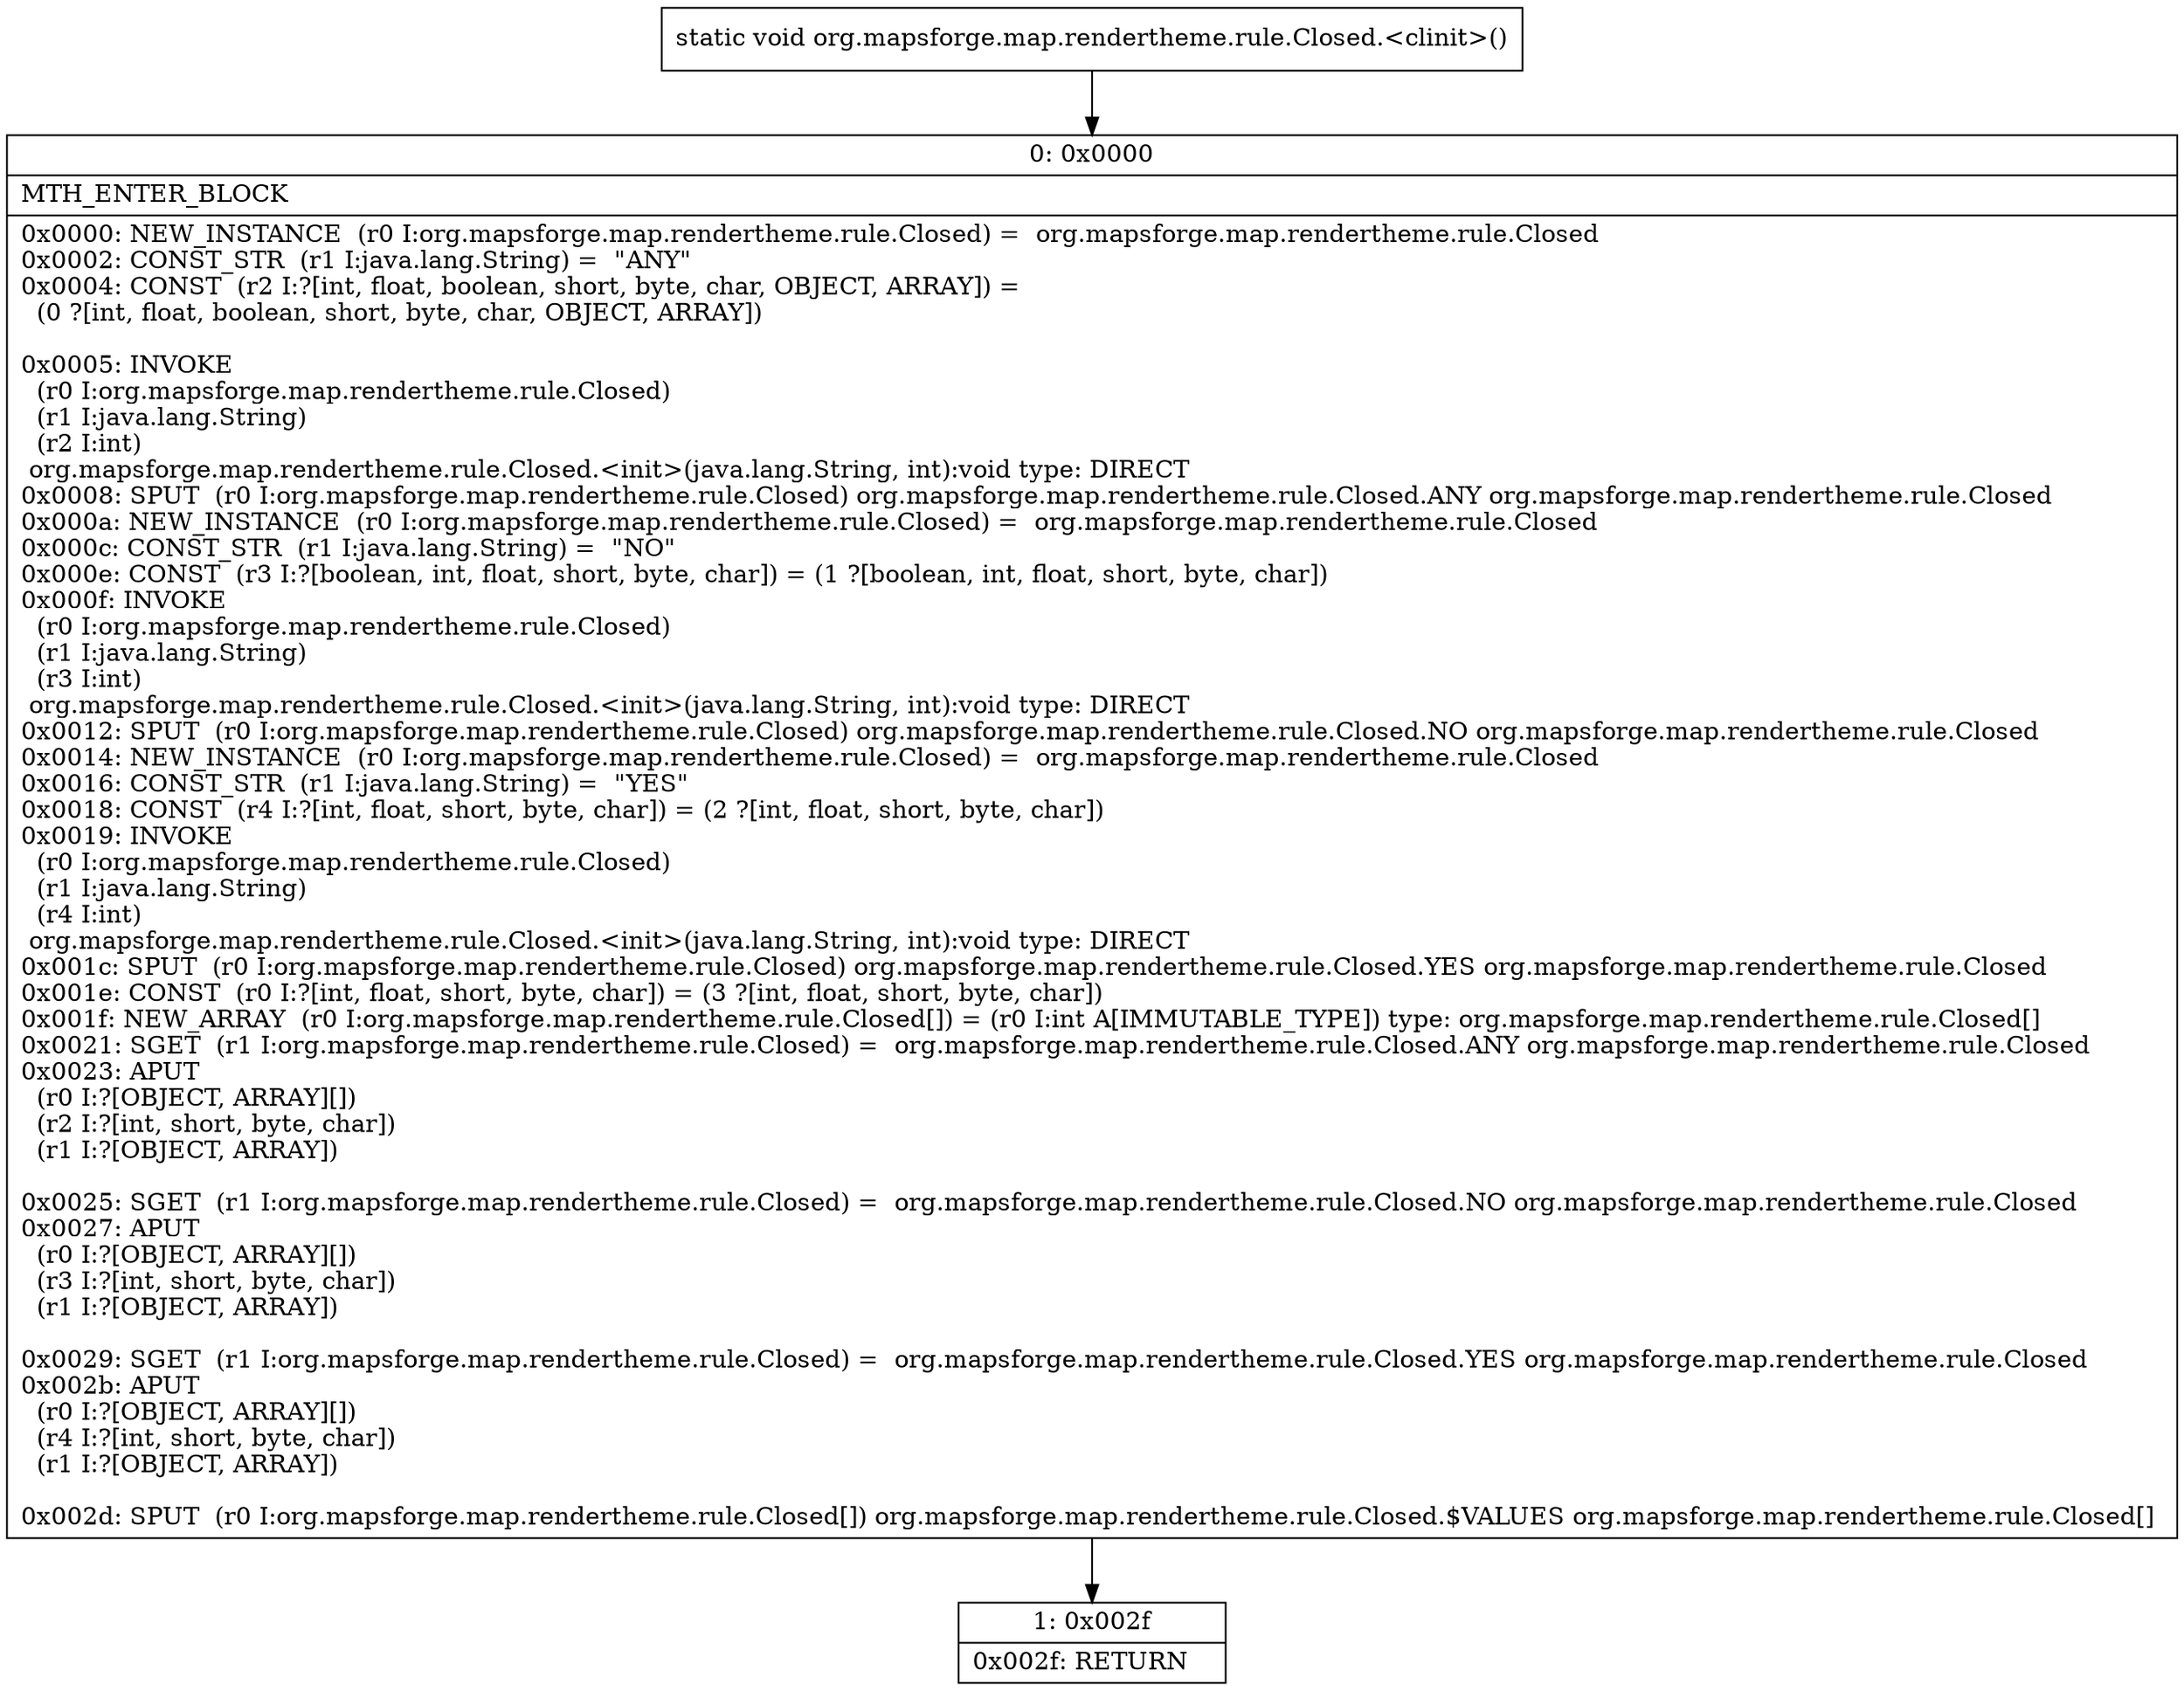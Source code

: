 digraph "CFG fororg.mapsforge.map.rendertheme.rule.Closed.\<clinit\>()V" {
Node_0 [shape=record,label="{0\:\ 0x0000|MTH_ENTER_BLOCK\l|0x0000: NEW_INSTANCE  (r0 I:org.mapsforge.map.rendertheme.rule.Closed) =  org.mapsforge.map.rendertheme.rule.Closed \l0x0002: CONST_STR  (r1 I:java.lang.String) =  \"ANY\" \l0x0004: CONST  (r2 I:?[int, float, boolean, short, byte, char, OBJECT, ARRAY]) = \l  (0 ?[int, float, boolean, short, byte, char, OBJECT, ARRAY])\l \l0x0005: INVOKE  \l  (r0 I:org.mapsforge.map.rendertheme.rule.Closed)\l  (r1 I:java.lang.String)\l  (r2 I:int)\l org.mapsforge.map.rendertheme.rule.Closed.\<init\>(java.lang.String, int):void type: DIRECT \l0x0008: SPUT  (r0 I:org.mapsforge.map.rendertheme.rule.Closed) org.mapsforge.map.rendertheme.rule.Closed.ANY org.mapsforge.map.rendertheme.rule.Closed \l0x000a: NEW_INSTANCE  (r0 I:org.mapsforge.map.rendertheme.rule.Closed) =  org.mapsforge.map.rendertheme.rule.Closed \l0x000c: CONST_STR  (r1 I:java.lang.String) =  \"NO\" \l0x000e: CONST  (r3 I:?[boolean, int, float, short, byte, char]) = (1 ?[boolean, int, float, short, byte, char]) \l0x000f: INVOKE  \l  (r0 I:org.mapsforge.map.rendertheme.rule.Closed)\l  (r1 I:java.lang.String)\l  (r3 I:int)\l org.mapsforge.map.rendertheme.rule.Closed.\<init\>(java.lang.String, int):void type: DIRECT \l0x0012: SPUT  (r0 I:org.mapsforge.map.rendertheme.rule.Closed) org.mapsforge.map.rendertheme.rule.Closed.NO org.mapsforge.map.rendertheme.rule.Closed \l0x0014: NEW_INSTANCE  (r0 I:org.mapsforge.map.rendertheme.rule.Closed) =  org.mapsforge.map.rendertheme.rule.Closed \l0x0016: CONST_STR  (r1 I:java.lang.String) =  \"YES\" \l0x0018: CONST  (r4 I:?[int, float, short, byte, char]) = (2 ?[int, float, short, byte, char]) \l0x0019: INVOKE  \l  (r0 I:org.mapsforge.map.rendertheme.rule.Closed)\l  (r1 I:java.lang.String)\l  (r4 I:int)\l org.mapsforge.map.rendertheme.rule.Closed.\<init\>(java.lang.String, int):void type: DIRECT \l0x001c: SPUT  (r0 I:org.mapsforge.map.rendertheme.rule.Closed) org.mapsforge.map.rendertheme.rule.Closed.YES org.mapsforge.map.rendertheme.rule.Closed \l0x001e: CONST  (r0 I:?[int, float, short, byte, char]) = (3 ?[int, float, short, byte, char]) \l0x001f: NEW_ARRAY  (r0 I:org.mapsforge.map.rendertheme.rule.Closed[]) = (r0 I:int A[IMMUTABLE_TYPE]) type: org.mapsforge.map.rendertheme.rule.Closed[] \l0x0021: SGET  (r1 I:org.mapsforge.map.rendertheme.rule.Closed) =  org.mapsforge.map.rendertheme.rule.Closed.ANY org.mapsforge.map.rendertheme.rule.Closed \l0x0023: APUT  \l  (r0 I:?[OBJECT, ARRAY][])\l  (r2 I:?[int, short, byte, char])\l  (r1 I:?[OBJECT, ARRAY])\l \l0x0025: SGET  (r1 I:org.mapsforge.map.rendertheme.rule.Closed) =  org.mapsforge.map.rendertheme.rule.Closed.NO org.mapsforge.map.rendertheme.rule.Closed \l0x0027: APUT  \l  (r0 I:?[OBJECT, ARRAY][])\l  (r3 I:?[int, short, byte, char])\l  (r1 I:?[OBJECT, ARRAY])\l \l0x0029: SGET  (r1 I:org.mapsforge.map.rendertheme.rule.Closed) =  org.mapsforge.map.rendertheme.rule.Closed.YES org.mapsforge.map.rendertheme.rule.Closed \l0x002b: APUT  \l  (r0 I:?[OBJECT, ARRAY][])\l  (r4 I:?[int, short, byte, char])\l  (r1 I:?[OBJECT, ARRAY])\l \l0x002d: SPUT  (r0 I:org.mapsforge.map.rendertheme.rule.Closed[]) org.mapsforge.map.rendertheme.rule.Closed.$VALUES org.mapsforge.map.rendertheme.rule.Closed[] \l}"];
Node_1 [shape=record,label="{1\:\ 0x002f|0x002f: RETURN   \l}"];
MethodNode[shape=record,label="{static void org.mapsforge.map.rendertheme.rule.Closed.\<clinit\>() }"];
MethodNode -> Node_0;
Node_0 -> Node_1;
}

